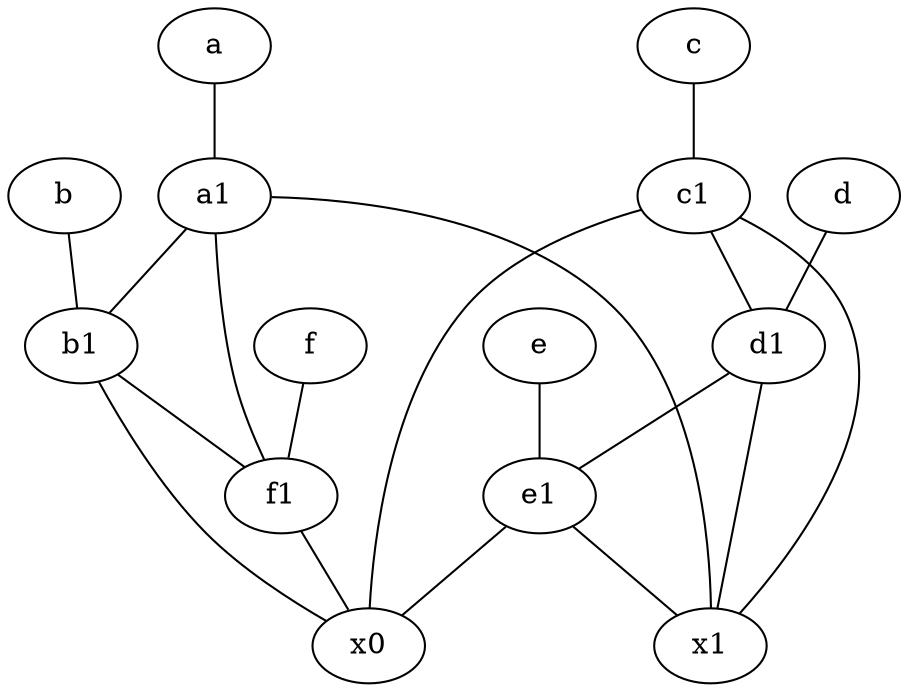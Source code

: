 graph {
	node [labelfontsize=50]
	f [labelfontsize=50 pos="3,9!"]
	e [labelfontsize=50 pos="7,9!"]
	x1 [labelfontsize=50]
	a [labelfontsize=50 pos="8,2!"]
	b1 [labelfontsize=50 pos="9,4!"]
	b [labelfontsize=50 pos="10,4!"]
	a1 [labelfontsize=50 pos="8,3!"]
	c1 [labelfontsize=50 pos="4.5,3!"]
	d1 [labelfontsize=50 pos="3,5!"]
	e1 [labelfontsize=50 pos="7,7!"]
	c [labelfontsize=50 pos="4.5,2!"]
	d [labelfontsize=50 pos="2,5!"]
	x0 [labelfontsize=50]
	f1 [labelfontsize=50 pos="3,8!"]
	c1 -- d1
	a1 -- f1
	b -- b1
	e1 -- x0
	e -- e1
	f -- f1
	f1 -- x0
	d1 -- x1
	e1 -- x1
	a1 -- b1
	a -- a1
	b1 -- f1
	c1 -- x0
	d1 -- e1
	a1 -- x1
	b1 -- x0
	d -- d1
	c -- c1
	c1 -- x1
}
